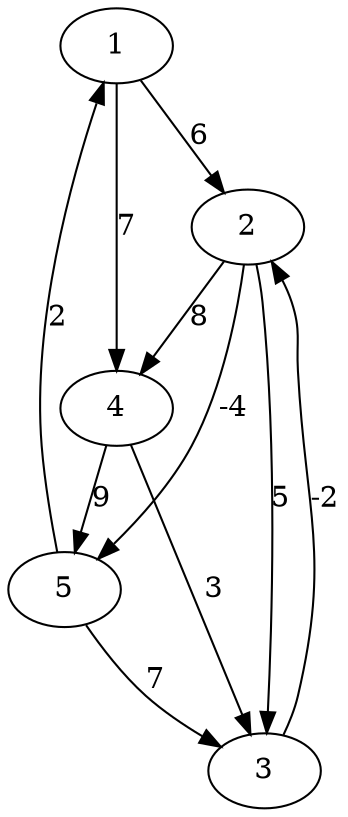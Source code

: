digraph{
1 -> 2 [label=6]
1 -> 4 [label=7]
2 -> 3 [label=5]
2 -> 4 [label=8]
2 -> 5 [label=-4]
3 -> 2 [label=-2]
4 -> 3 [label=3]
4 -> 5 [label=9]
5 -> 1 [label=2]
5 -> 3 [label=7]
}